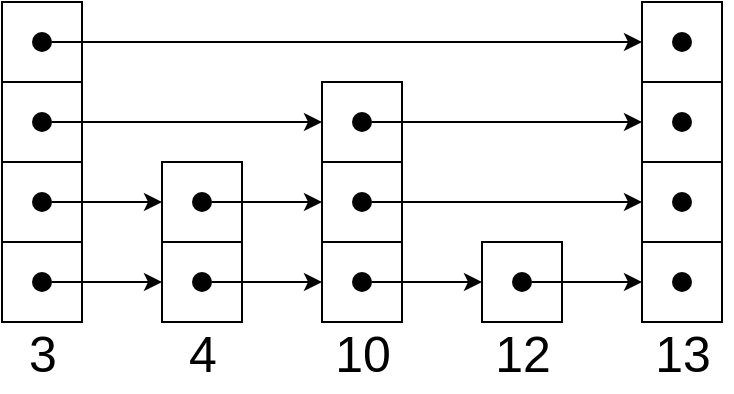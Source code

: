 <mxfile version="21.2.8" type="device" pages="3">
  <diagram id="26P1nS-UY8O582c0YBtW" name="Skiplist">
    <mxGraphModel dx="1418" dy="828" grid="1" gridSize="10" guides="1" tooltips="1" connect="1" arrows="1" fold="1" page="1" pageScale="1" pageWidth="1100" pageHeight="850" math="0" shadow="0">
      <root>
        <mxCell id="0" />
        <mxCell id="1" value="node" style="locked=1;" parent="0" />
        <mxCell id="CtYc6z3GJh8hig1fCwQO-34" value="" style="group" parent="1" vertex="1" connectable="0">
          <mxGeometry x="160" y="320" width="40" height="40" as="geometry" />
        </mxCell>
        <mxCell id="CtYc6z3GJh8hig1fCwQO-35" value="" style="whiteSpace=wrap;html=1;aspect=fixed;" parent="CtYc6z3GJh8hig1fCwQO-34" vertex="1">
          <mxGeometry width="40" height="40" as="geometry" />
        </mxCell>
        <mxCell id="CtYc6z3GJh8hig1fCwQO-36" value="" style="shape=ellipse;fillColor=#000000;strokeColor=none;html=1;sketch=0;" parent="CtYc6z3GJh8hig1fCwQO-34" vertex="1">
          <mxGeometry x="15" y="15" width="10" height="10" as="geometry" />
        </mxCell>
        <mxCell id="CtYc6z3GJh8hig1fCwQO-37" value="" style="group" parent="1" vertex="1" connectable="0">
          <mxGeometry x="160" y="360" width="40" height="40" as="geometry" />
        </mxCell>
        <mxCell id="CtYc6z3GJh8hig1fCwQO-38" value="" style="whiteSpace=wrap;html=1;aspect=fixed;" parent="CtYc6z3GJh8hig1fCwQO-37" vertex="1">
          <mxGeometry width="40" height="40" as="geometry" />
        </mxCell>
        <mxCell id="CtYc6z3GJh8hig1fCwQO-39" value="" style="shape=ellipse;fillColor=#000000;strokeColor=none;html=1;sketch=0;" parent="CtYc6z3GJh8hig1fCwQO-37" vertex="1">
          <mxGeometry x="15" y="15" width="10" height="10" as="geometry" />
        </mxCell>
        <mxCell id="CtYc6z3GJh8hig1fCwQO-40" value="" style="group" parent="1" vertex="1" connectable="0">
          <mxGeometry x="160" y="400" width="40" height="40" as="geometry" />
        </mxCell>
        <mxCell id="CtYc6z3GJh8hig1fCwQO-41" value="" style="whiteSpace=wrap;html=1;aspect=fixed;" parent="CtYc6z3GJh8hig1fCwQO-40" vertex="1">
          <mxGeometry width="40" height="40" as="geometry" />
        </mxCell>
        <mxCell id="CtYc6z3GJh8hig1fCwQO-42" value="" style="shape=ellipse;fillColor=#000000;strokeColor=none;html=1;sketch=0;" parent="CtYc6z3GJh8hig1fCwQO-40" vertex="1">
          <mxGeometry x="15" y="15" width="10" height="10" as="geometry" />
        </mxCell>
        <mxCell id="CtYc6z3GJh8hig1fCwQO-45" value="" style="group" parent="1" vertex="1" connectable="0">
          <mxGeometry x="160" y="440" width="40" height="40" as="geometry" />
        </mxCell>
        <mxCell id="CtYc6z3GJh8hig1fCwQO-46" value="" style="whiteSpace=wrap;html=1;aspect=fixed;" parent="CtYc6z3GJh8hig1fCwQO-45" vertex="1">
          <mxGeometry width="40" height="40" as="geometry" />
        </mxCell>
        <mxCell id="CtYc6z3GJh8hig1fCwQO-47" value="" style="shape=ellipse;fillColor=#000000;strokeColor=none;html=1;sketch=0;" parent="CtYc6z3GJh8hig1fCwQO-45" vertex="1">
          <mxGeometry x="15" y="15" width="10" height="10" as="geometry" />
        </mxCell>
        <mxCell id="CtYc6z3GJh8hig1fCwQO-57" value="" style="group" parent="1" vertex="1" connectable="0">
          <mxGeometry x="240" y="400" width="40" height="40" as="geometry" />
        </mxCell>
        <mxCell id="CtYc6z3GJh8hig1fCwQO-58" value="" style="whiteSpace=wrap;html=1;aspect=fixed;" parent="CtYc6z3GJh8hig1fCwQO-57" vertex="1">
          <mxGeometry width="40" height="40" as="geometry" />
        </mxCell>
        <mxCell id="CtYc6z3GJh8hig1fCwQO-59" value="" style="shape=ellipse;fillColor=#000000;strokeColor=none;html=1;sketch=0;" parent="CtYc6z3GJh8hig1fCwQO-57" vertex="1">
          <mxGeometry x="15" y="15" width="10" height="10" as="geometry" />
        </mxCell>
        <mxCell id="CtYc6z3GJh8hig1fCwQO-60" value="" style="group" parent="1" vertex="1" connectable="0">
          <mxGeometry x="240" y="440" width="40" height="40" as="geometry" />
        </mxCell>
        <mxCell id="CtYc6z3GJh8hig1fCwQO-61" value="" style="whiteSpace=wrap;html=1;aspect=fixed;" parent="CtYc6z3GJh8hig1fCwQO-60" vertex="1">
          <mxGeometry width="40" height="40" as="geometry" />
        </mxCell>
        <mxCell id="CtYc6z3GJh8hig1fCwQO-62" value="" style="shape=ellipse;fillColor=#000000;strokeColor=none;html=1;sketch=0;" parent="CtYc6z3GJh8hig1fCwQO-60" vertex="1">
          <mxGeometry x="15" y="15" width="10" height="10" as="geometry" />
        </mxCell>
        <mxCell id="CtYc6z3GJh8hig1fCwQO-69" value="" style="group" parent="1" vertex="1" connectable="0">
          <mxGeometry x="320" y="360" width="40" height="40" as="geometry" />
        </mxCell>
        <mxCell id="CtYc6z3GJh8hig1fCwQO-70" value="" style="whiteSpace=wrap;html=1;aspect=fixed;" parent="CtYc6z3GJh8hig1fCwQO-69" vertex="1">
          <mxGeometry width="40" height="40" as="geometry" />
        </mxCell>
        <mxCell id="CtYc6z3GJh8hig1fCwQO-71" value="" style="shape=ellipse;fillColor=#000000;strokeColor=none;html=1;sketch=0;" parent="CtYc6z3GJh8hig1fCwQO-69" vertex="1">
          <mxGeometry x="15" y="15" width="10" height="10" as="geometry" />
        </mxCell>
        <mxCell id="CtYc6z3GJh8hig1fCwQO-72" value="" style="group" parent="1" vertex="1" connectable="0">
          <mxGeometry x="320" y="400" width="40" height="40" as="geometry" />
        </mxCell>
        <mxCell id="CtYc6z3GJh8hig1fCwQO-73" value="" style="whiteSpace=wrap;html=1;aspect=fixed;" parent="CtYc6z3GJh8hig1fCwQO-72" vertex="1">
          <mxGeometry width="40" height="40" as="geometry" />
        </mxCell>
        <mxCell id="CtYc6z3GJh8hig1fCwQO-74" value="" style="shape=ellipse;fillColor=#000000;strokeColor=none;html=1;sketch=0;" parent="CtYc6z3GJh8hig1fCwQO-72" vertex="1">
          <mxGeometry x="15" y="15" width="10" height="10" as="geometry" />
        </mxCell>
        <mxCell id="CtYc6z3GJh8hig1fCwQO-75" value="" style="group" parent="1" vertex="1" connectable="0">
          <mxGeometry x="320" y="440" width="40" height="40" as="geometry" />
        </mxCell>
        <mxCell id="CtYc6z3GJh8hig1fCwQO-76" value="" style="whiteSpace=wrap;html=1;aspect=fixed;" parent="CtYc6z3GJh8hig1fCwQO-75" vertex="1">
          <mxGeometry width="40" height="40" as="geometry" />
        </mxCell>
        <mxCell id="CtYc6z3GJh8hig1fCwQO-77" value="" style="shape=ellipse;fillColor=#000000;strokeColor=none;html=1;sketch=0;" parent="CtYc6z3GJh8hig1fCwQO-75" vertex="1">
          <mxGeometry x="15" y="15" width="10" height="10" as="geometry" />
        </mxCell>
        <mxCell id="CtYc6z3GJh8hig1fCwQO-90" value="" style="group" parent="1" vertex="1" connectable="0">
          <mxGeometry x="400" y="440" width="40" height="40" as="geometry" />
        </mxCell>
        <mxCell id="CtYc6z3GJh8hig1fCwQO-91" value="" style="whiteSpace=wrap;html=1;aspect=fixed;" parent="CtYc6z3GJh8hig1fCwQO-90" vertex="1">
          <mxGeometry width="40" height="40" as="geometry" />
        </mxCell>
        <mxCell id="CtYc6z3GJh8hig1fCwQO-92" value="" style="shape=ellipse;fillColor=#000000;strokeColor=none;html=1;sketch=0;" parent="CtYc6z3GJh8hig1fCwQO-90" vertex="1">
          <mxGeometry x="15" y="15" width="10" height="10" as="geometry" />
        </mxCell>
        <mxCell id="CtYc6z3GJh8hig1fCwQO-96" value="" style="group" parent="1" vertex="1" connectable="0">
          <mxGeometry x="480" y="320" width="40" height="40" as="geometry" />
        </mxCell>
        <mxCell id="CtYc6z3GJh8hig1fCwQO-97" value="" style="whiteSpace=wrap;html=1;aspect=fixed;" parent="CtYc6z3GJh8hig1fCwQO-96" vertex="1">
          <mxGeometry width="40" height="40" as="geometry" />
        </mxCell>
        <mxCell id="CtYc6z3GJh8hig1fCwQO-98" value="" style="shape=ellipse;fillColor=#000000;strokeColor=none;html=1;sketch=0;" parent="CtYc6z3GJh8hig1fCwQO-96" vertex="1">
          <mxGeometry x="15" y="15" width="10" height="10" as="geometry" />
        </mxCell>
        <mxCell id="CtYc6z3GJh8hig1fCwQO-99" value="" style="group" parent="1" vertex="1" connectable="0">
          <mxGeometry x="480" y="360" width="40" height="40" as="geometry" />
        </mxCell>
        <mxCell id="CtYc6z3GJh8hig1fCwQO-100" value="" style="whiteSpace=wrap;html=1;aspect=fixed;" parent="CtYc6z3GJh8hig1fCwQO-99" vertex="1">
          <mxGeometry width="40" height="40" as="geometry" />
        </mxCell>
        <mxCell id="CtYc6z3GJh8hig1fCwQO-101" value="" style="shape=ellipse;fillColor=#000000;strokeColor=none;html=1;sketch=0;" parent="CtYc6z3GJh8hig1fCwQO-99" vertex="1">
          <mxGeometry x="15" y="15" width="10" height="10" as="geometry" />
        </mxCell>
        <mxCell id="CtYc6z3GJh8hig1fCwQO-102" value="" style="group" parent="1" vertex="1" connectable="0">
          <mxGeometry x="480" y="400" width="40" height="40" as="geometry" />
        </mxCell>
        <mxCell id="CtYc6z3GJh8hig1fCwQO-103" value="" style="whiteSpace=wrap;html=1;aspect=fixed;" parent="CtYc6z3GJh8hig1fCwQO-102" vertex="1">
          <mxGeometry width="40" height="40" as="geometry" />
        </mxCell>
        <mxCell id="CtYc6z3GJh8hig1fCwQO-104" value="" style="shape=ellipse;fillColor=#000000;strokeColor=none;html=1;sketch=0;" parent="CtYc6z3GJh8hig1fCwQO-102" vertex="1">
          <mxGeometry x="15" y="15" width="10" height="10" as="geometry" />
        </mxCell>
        <mxCell id="CtYc6z3GJh8hig1fCwQO-105" value="" style="group" parent="1" vertex="1" connectable="0">
          <mxGeometry x="480" y="440" width="40" height="40" as="geometry" />
        </mxCell>
        <mxCell id="CtYc6z3GJh8hig1fCwQO-106" value="" style="whiteSpace=wrap;html=1;aspect=fixed;" parent="CtYc6z3GJh8hig1fCwQO-105" vertex="1">
          <mxGeometry width="40" height="40" as="geometry" />
        </mxCell>
        <mxCell id="CtYc6z3GJh8hig1fCwQO-107" value="" style="shape=ellipse;fillColor=#000000;strokeColor=none;html=1;sketch=0;" parent="CtYc6z3GJh8hig1fCwQO-105" vertex="1">
          <mxGeometry x="15" y="15" width="10" height="10" as="geometry" />
        </mxCell>
        <mxCell id="CtYc6z3GJh8hig1fCwQO-123" value="3" style="text;html=1;align=center;verticalAlign=middle;resizable=0;points=[];autosize=1;strokeColor=none;fillColor=none;fontSize=25;" parent="1" vertex="1">
          <mxGeometry x="160" y="475" width="40" height="40" as="geometry" />
        </mxCell>
        <mxCell id="CtYc6z3GJh8hig1fCwQO-124" value="4" style="text;html=1;align=center;verticalAlign=middle;resizable=0;points=[];autosize=1;strokeColor=none;fillColor=none;fontSize=25;" parent="1" vertex="1">
          <mxGeometry x="240" y="475" width="40" height="40" as="geometry" />
        </mxCell>
        <mxCell id="CtYc6z3GJh8hig1fCwQO-125" value="10" style="text;html=1;align=center;verticalAlign=middle;resizable=0;points=[];autosize=1;strokeColor=none;fillColor=none;fontSize=25;" parent="1" vertex="1">
          <mxGeometry x="315" y="475" width="50" height="40" as="geometry" />
        </mxCell>
        <mxCell id="CtYc6z3GJh8hig1fCwQO-126" value="12" style="text;html=1;align=center;verticalAlign=middle;resizable=0;points=[];autosize=1;strokeColor=none;fillColor=none;fontSize=25;" parent="1" vertex="1">
          <mxGeometry x="395" y="475" width="50" height="40" as="geometry" />
        </mxCell>
        <mxCell id="CtYc6z3GJh8hig1fCwQO-127" value="13" style="text;html=1;align=center;verticalAlign=middle;resizable=0;points=[];autosize=1;strokeColor=none;fillColor=none;fontSize=25;" parent="1" vertex="1">
          <mxGeometry x="475" y="475" width="50" height="40" as="geometry" />
        </mxCell>
        <mxCell id="CtYc6z3GJh8hig1fCwQO-28" value="pointers" style="locked=1;" parent="0" />
        <mxCell id="CtYc6z3GJh8hig1fCwQO-111" style="edgeStyle=orthogonalEdgeStyle;rounded=0;orthogonalLoop=1;jettySize=auto;html=1;exitX=1;exitY=0.5;exitDx=0;exitDy=0;" parent="CtYc6z3GJh8hig1fCwQO-28" source="CtYc6z3GJh8hig1fCwQO-36" target="CtYc6z3GJh8hig1fCwQO-97" edge="1">
          <mxGeometry relative="1" as="geometry" />
        </mxCell>
        <mxCell id="CtYc6z3GJh8hig1fCwQO-112" style="edgeStyle=orthogonalEdgeStyle;rounded=0;orthogonalLoop=1;jettySize=auto;html=1;exitX=1;exitY=0.5;exitDx=0;exitDy=0;" parent="CtYc6z3GJh8hig1fCwQO-28" source="CtYc6z3GJh8hig1fCwQO-39" target="CtYc6z3GJh8hig1fCwQO-70" edge="1">
          <mxGeometry relative="1" as="geometry" />
        </mxCell>
        <mxCell id="CtYc6z3GJh8hig1fCwQO-113" style="edgeStyle=orthogonalEdgeStyle;rounded=0;orthogonalLoop=1;jettySize=auto;html=1;exitX=1;exitY=0.5;exitDx=0;exitDy=0;entryX=0;entryY=0.5;entryDx=0;entryDy=0;" parent="CtYc6z3GJh8hig1fCwQO-28" source="CtYc6z3GJh8hig1fCwQO-71" target="CtYc6z3GJh8hig1fCwQO-100" edge="1">
          <mxGeometry relative="1" as="geometry" />
        </mxCell>
        <mxCell id="CtYc6z3GJh8hig1fCwQO-115" style="edgeStyle=orthogonalEdgeStyle;rounded=0;orthogonalLoop=1;jettySize=auto;html=1;exitX=1;exitY=0.5;exitDx=0;exitDy=0;" parent="CtYc6z3GJh8hig1fCwQO-28" source="CtYc6z3GJh8hig1fCwQO-42" target="CtYc6z3GJh8hig1fCwQO-58" edge="1">
          <mxGeometry relative="1" as="geometry" />
        </mxCell>
        <mxCell id="CtYc6z3GJh8hig1fCwQO-117" style="edgeStyle=orthogonalEdgeStyle;rounded=0;orthogonalLoop=1;jettySize=auto;html=1;exitX=1;exitY=0.5;exitDx=0;exitDy=0;entryX=0;entryY=0.5;entryDx=0;entryDy=0;" parent="CtYc6z3GJh8hig1fCwQO-28" source="CtYc6z3GJh8hig1fCwQO-59" target="CtYc6z3GJh8hig1fCwQO-73" edge="1">
          <mxGeometry relative="1" as="geometry" />
        </mxCell>
        <mxCell id="CtYc6z3GJh8hig1fCwQO-118" style="edgeStyle=orthogonalEdgeStyle;rounded=0;orthogonalLoop=1;jettySize=auto;html=1;exitX=1;exitY=0.5;exitDx=0;exitDy=0;entryX=0;entryY=0.5;entryDx=0;entryDy=0;" parent="CtYc6z3GJh8hig1fCwQO-28" source="CtYc6z3GJh8hig1fCwQO-74" target="CtYc6z3GJh8hig1fCwQO-103" edge="1">
          <mxGeometry relative="1" as="geometry" />
        </mxCell>
        <mxCell id="CtYc6z3GJh8hig1fCwQO-119" style="edgeStyle=orthogonalEdgeStyle;rounded=0;orthogonalLoop=1;jettySize=auto;html=1;exitX=1;exitY=0.5;exitDx=0;exitDy=0;entryX=0;entryY=0.5;entryDx=0;entryDy=0;" parent="CtYc6z3GJh8hig1fCwQO-28" source="CtYc6z3GJh8hig1fCwQO-47" target="CtYc6z3GJh8hig1fCwQO-61" edge="1">
          <mxGeometry relative="1" as="geometry" />
        </mxCell>
        <mxCell id="CtYc6z3GJh8hig1fCwQO-120" style="edgeStyle=orthogonalEdgeStyle;rounded=0;orthogonalLoop=1;jettySize=auto;html=1;exitX=1;exitY=0.5;exitDx=0;exitDy=0;" parent="CtYc6z3GJh8hig1fCwQO-28" source="CtYc6z3GJh8hig1fCwQO-62" target="CtYc6z3GJh8hig1fCwQO-76" edge="1">
          <mxGeometry relative="1" as="geometry" />
        </mxCell>
        <mxCell id="CtYc6z3GJh8hig1fCwQO-121" style="edgeStyle=orthogonalEdgeStyle;rounded=0;orthogonalLoop=1;jettySize=auto;html=1;exitX=1;exitY=0.5;exitDx=0;exitDy=0;" parent="CtYc6z3GJh8hig1fCwQO-28" source="CtYc6z3GJh8hig1fCwQO-77" target="CtYc6z3GJh8hig1fCwQO-91" edge="1">
          <mxGeometry relative="1" as="geometry" />
        </mxCell>
        <mxCell id="CtYc6z3GJh8hig1fCwQO-122" style="edgeStyle=orthogonalEdgeStyle;rounded=0;orthogonalLoop=1;jettySize=auto;html=1;exitX=1;exitY=0.5;exitDx=0;exitDy=0;entryX=0;entryY=0.5;entryDx=0;entryDy=0;" parent="CtYc6z3GJh8hig1fCwQO-28" source="CtYc6z3GJh8hig1fCwQO-92" target="CtYc6z3GJh8hig1fCwQO-106" edge="1">
          <mxGeometry relative="1" as="geometry" />
        </mxCell>
      </root>
    </mxGraphModel>
  </diagram>
  <diagram id="HtyANLdsjW-GkI9iGdCR" name="RCU">
    <mxGraphModel dx="1418" dy="828" grid="1" gridSize="10" guides="1" tooltips="1" connect="1" arrows="1" fold="1" page="1" pageScale="1" pageWidth="1100" pageHeight="850" math="0" shadow="0">
      <root>
        <mxCell id="0" />
        <mxCell id="1" parent="0" />
        <mxCell id="ghas_VMqyISU4I0DDxJF-7" style="edgeStyle=none;rounded=0;orthogonalLoop=1;jettySize=auto;html=1;entryX=0.5;entryY=0;entryDx=0;entryDy=0;strokeWidth=3;fontSize=25;" parent="1" target="ghas_VMqyISU4I0DDxJF-13" edge="1">
          <mxGeometry relative="1" as="geometry">
            <mxPoint x="209.787" y="284.0" as="sourcePoint" />
          </mxGeometry>
        </mxCell>
        <mxCell id="ghas_VMqyISU4I0DDxJF-8" value="" style="shape=ellipse;strokeColor=none;html=1;fillColor=#000000;fontSize=25;container=0;" parent="1" vertex="1">
          <mxGeometry x="201.064" y="274.667" width="17.447" height="18.667" as="geometry" />
        </mxCell>
        <mxCell id="ghas_VMqyISU4I0DDxJF-11" value="Reader" style="ellipse;whiteSpace=wrap;html=1;aspect=fixed;fillColor=#FFFFFF;fontSize=25;container=0;" parent="1" vertex="1">
          <mxGeometry x="462.77" y="386.67" width="83.33" height="83.33" as="geometry" />
        </mxCell>
        <mxCell id="ghas_VMqyISU4I0DDxJF-12" value="1 (Stale)" style="rounded=1;whiteSpace=wrap;html=1;fillColor=#FFFFFF;fontSize=25;container=0;" parent="1" vertex="1">
          <mxGeometry x="358.085" y="256" width="104.681" height="56.0" as="geometry" />
        </mxCell>
        <mxCell id="ghas_VMqyISU4I0DDxJF-13" value="2 (New)" style="rounded=1;whiteSpace=wrap;html=1;fillColor=#FFFFFF;fontSize=25;container=0;" parent="1" vertex="1">
          <mxGeometry x="174.894" y="405.333" width="104.681" height="56.0" as="geometry" />
        </mxCell>
        <mxCell id="ghas_VMqyISU4I0DDxJF-31" value="global_ptr" style="text;html=1;strokeColor=none;fillColor=none;align=center;verticalAlign=middle;whiteSpace=wrap;rounded=0;fontSize=25;container=0;" parent="1" vertex="1">
          <mxGeometry x="140" y="237.333" width="139.574" height="37.333" as="geometry" />
        </mxCell>
        <mxCell id="ghas_VMqyISU4I0DDxJF-10" style="edgeStyle=none;rounded=0;orthogonalLoop=1;jettySize=auto;html=1;exitX=0;exitY=0;exitDx=0;exitDy=0;entryX=0.5;entryY=1;entryDx=0;entryDy=0;strokeWidth=3;fontSize=25;" parent="1" source="ghas_VMqyISU4I0DDxJF-11" target="ghas_VMqyISU4I0DDxJF-12" edge="1">
          <mxGeometry relative="1" as="geometry" />
        </mxCell>
        <mxCell id="ghas_VMqyISU4I0DDxJF-35" value="" style="endArrow=classic;html=1;rounded=0;exitX=1;exitY=0.5;exitDx=0;exitDy=0;entryX=0;entryY=0.5;entryDx=0;entryDy=0;dashed=1;fontSize=25;strokeWidth=3;" parent="1" source="ghas_VMqyISU4I0DDxJF-8" target="ghas_VMqyISU4I0DDxJF-12" edge="1">
          <mxGeometry width="50" height="50" relative="1" as="geometry">
            <mxPoint x="244.681" y="293.333" as="sourcePoint" />
            <mxPoint x="366.809" y="368" as="targetPoint" />
          </mxGeometry>
        </mxCell>
        <mxCell id="ghas_VMqyISU4I0DDxJF-36" value="" style="html=1;shadow=0;dashed=0;align=center;verticalAlign=middle;shape=mxgraph.arrows2.jumpInArrow;dy=15;dx=38;arrowHead=55;strokeColor=default;fillColor=default;rotation=-210;fontSize=25;container=0;" parent="1" vertex="1">
          <mxGeometry x="218.511" y="330.667" width="157.021" height="74.667" as="geometry" />
        </mxCell>
        <mxCell id="ghas_VMqyISU4I0DDxJF-37" value="&lt;span style=&quot;background-color: rgb(255, 255, 255); font-size: 25px;&quot;&gt;Atomic&lt;/span&gt;&lt;br style=&quot;font-size: 25px;&quot;&gt;&lt;span style=&quot;background-color: rgb(255, 255, 255); font-size: 25px;&quot;&gt;Operation&lt;/span&gt;" style="text;html=1;align=center;verticalAlign=middle;resizable=0;points=[];autosize=1;strokeColor=none;fillColor=none;fontSize=25;container=0;" parent="1" vertex="1">
          <mxGeometry x="259.997" y="329.997" width="130" height="70" as="geometry" />
        </mxCell>
        <mxCell id="ghas_VMqyISU4I0DDxJF-38" value="free" style="html=1;verticalLabelPosition=middle;labelBackgroundColor=none;verticalAlign=bottom;shadow=0;dashed=0;strokeWidth=2;shape=mxgraph.ios7.misc.delete;fillColor=#ff0000;strokeColor=default;sketch=0;fontSize=25;container=0;labelPosition=center;align=center;" parent="1" vertex="1">
          <mxGeometry x="462.766" y="218.67" width="69.787" height="74.667" as="geometry" />
        </mxCell>
        <mxCell id="ghas_VMqyISU4I0DDxJF-40" value="3" style="ellipse;whiteSpace=wrap;html=1;aspect=fixed;labelBackgroundColor=none;strokeColor=default;fontSize=25;fillColor=#33FFFF;" parent="1" vertex="1">
          <mxGeometry x="440" y="226" width="30" height="30" as="geometry" />
        </mxCell>
        <mxCell id="ghas_VMqyISU4I0DDxJF-41" value="1" style="ellipse;whiteSpace=wrap;html=1;aspect=fixed;labelBackgroundColor=none;strokeColor=default;fontSize=25;fillColor=#33FFFF;" parent="1" vertex="1">
          <mxGeometry x="160" y="450.0" width="30" height="30" as="geometry" />
        </mxCell>
        <mxCell id="ghas_VMqyISU4I0DDxJF-42" value="2" style="ellipse;whiteSpace=wrap;html=1;aspect=fixed;labelBackgroundColor=none;strokeColor=default;fontSize=25;fillColor=#33FFFF;" parent="1" vertex="1">
          <mxGeometry x="249.57" y="330.67" width="30" height="30" as="geometry" />
        </mxCell>
      </root>
    </mxGraphModel>
  </diagram>
  <diagram id="uphw1AqxE0x7XquXM5oC" name="MV-RLU">
    <mxGraphModel dx="1418" dy="828" grid="1" gridSize="10" guides="1" tooltips="1" connect="1" arrows="1" fold="1" page="1" pageScale="1" pageWidth="1100" pageHeight="850" math="0" shadow="0">
      <root>
        <mxCell id="0" />
        <mxCell id="1" value="log" style="locked=1;" parent="0" />
        <mxCell id="mtELaRP0LzYA_vTyB1si-15" value="T2 log" style="rounded=1;whiteSpace=wrap;html=1;labelBackgroundColor=none;strokeColor=default;fontSize=25;align=left;" parent="1" vertex="1">
          <mxGeometry x="260" y="280" width="260" height="80" as="geometry" />
        </mxCell>
        <mxCell id="mtELaRP0LzYA_vTyB1si-16" value="T1 log" style="rounded=1;whiteSpace=wrap;html=1;labelBackgroundColor=none;strokeColor=default;fontSize=25;align=left;" parent="1" vertex="1">
          <mxGeometry x="260" y="170" width="260" height="80" as="geometry" />
        </mxCell>
        <mxCell id="eqQZ3-OeXB-6L2m80v3y-13" value="T3 log" style="rounded=1;whiteSpace=wrap;html=1;labelBackgroundColor=none;strokeColor=default;fontSize=25;align=left;" parent="1" vertex="1">
          <mxGeometry x="260" y="520" width="260" height="80" as="geometry" />
        </mxCell>
        <mxCell id="mtELaRP0LzYA_vTyB1si-9" value="nodes" style="locked=1;" parent="0" />
        <mxCell id="mtELaRP0LzYA_vTyB1si-17" style="edgeStyle=orthogonalEdgeStyle;rounded=0;orthogonalLoop=1;jettySize=auto;html=1;exitX=0.5;exitY=0;exitDx=0;exitDy=0;entryX=0.5;entryY=1;entryDx=0;entryDy=0;strokeWidth=3;fontSize=25;fillColor=#dae8fc;strokeColor=#6c8ebf;" parent="mtELaRP0LzYA_vTyB1si-9" source="mtELaRP0LzYA_vTyB1si-10" target="mtELaRP0LzYA_vTyB1si-12" edge="1">
          <mxGeometry relative="1" as="geometry" />
        </mxCell>
        <mxCell id="eqQZ3-OeXB-6L2m80v3y-18" style="edgeStyle=orthogonalEdgeStyle;rounded=0;orthogonalLoop=1;jettySize=auto;html=1;exitX=0.5;exitY=1;exitDx=0;exitDy=0;entryX=0.5;entryY=0;entryDx=0;entryDy=0;strokeWidth=3;fontSize=20;fillColor=#fa6800;strokeColor=#C73500;sketch=1;startArrow=none;" parent="mtELaRP0LzYA_vTyB1si-9" source="eqQZ3-OeXB-6L2m80v3y-19" target="eqQZ3-OeXB-6L2m80v3y-17" edge="1">
          <mxGeometry relative="1" as="geometry" />
        </mxCell>
        <mxCell id="mtELaRP0LzYA_vTyB1si-10" value="B" style="rounded=1;whiteSpace=wrap;html=1;labelBackgroundColor=none;strokeColor=default;fontSize=25;" parent="mtELaRP0LzYA_vTyB1si-9" vertex="1">
          <mxGeometry x="360" y="400" width="90" height="50" as="geometry" />
        </mxCell>
        <mxCell id="mtELaRP0LzYA_vTyB1si-18" style="edgeStyle=orthogonalEdgeStyle;rounded=0;orthogonalLoop=1;jettySize=auto;html=1;exitX=0.5;exitY=0;exitDx=0;exitDy=0;entryX=0.5;entryY=1;entryDx=0;entryDy=0;strokeWidth=3;fontSize=25;fillColor=#dae8fc;strokeColor=#6c8ebf;" parent="mtELaRP0LzYA_vTyB1si-9" source="mtELaRP0LzYA_vTyB1si-12" target="mtELaRP0LzYA_vTyB1si-14" edge="1">
          <mxGeometry relative="1" as="geometry" />
        </mxCell>
        <mxCell id="mtELaRP0LzYA_vTyB1si-12" value="B&quot;" style="rounded=1;whiteSpace=wrap;html=1;labelBackgroundColor=none;strokeColor=default;fontSize=25;" parent="mtELaRP0LzYA_vTyB1si-9" vertex="1">
          <mxGeometry x="360" y="295" width="90" height="50" as="geometry" />
        </mxCell>
        <mxCell id="mtELaRP0LzYA_vTyB1si-14" value="B&#39;" style="rounded=1;whiteSpace=wrap;html=1;labelBackgroundColor=none;strokeColor=default;fontSize=25;" parent="mtELaRP0LzYA_vTyB1si-9" vertex="1">
          <mxGeometry x="360" y="185" width="90" height="50" as="geometry" />
        </mxCell>
        <mxCell id="pqhv2x59xE6C3hau8lDZ-3" style="edgeStyle=orthogonalEdgeStyle;rounded=0;orthogonalLoop=1;jettySize=auto;html=1;exitX=1;exitY=0.5;exitDx=0;exitDy=0;entryX=0;entryY=0.5;entryDx=0;entryDy=0;strokeWidth=3;fontSize=25;" parent="mtELaRP0LzYA_vTyB1si-9" source="pqhv2x59xE6C3hau8lDZ-1" target="mtELaRP0LzYA_vTyB1si-10" edge="1">
          <mxGeometry relative="1" as="geometry" />
        </mxCell>
        <mxCell id="pqhv2x59xE6C3hau8lDZ-1" value="" style="shape=ellipse;strokeColor=none;html=1;fillColor=#000000;fontSize=25;container=0;" parent="mtELaRP0LzYA_vTyB1si-9" vertex="1">
          <mxGeometry x="181.064" y="416.337" width="17.447" height="18.667" as="geometry" />
        </mxCell>
        <mxCell id="pqhv2x59xE6C3hau8lDZ-2" value="global_ptr" style="text;html=1;strokeColor=none;fillColor=none;align=center;verticalAlign=middle;whiteSpace=wrap;rounded=0;fontSize=25;container=0;" parent="mtELaRP0LzYA_vTyB1si-9" vertex="1">
          <mxGeometry x="120" y="379.003" width="139.574" height="37.333" as="geometry" />
        </mxCell>
        <mxCell id="eqQZ3-OeXB-6L2m80v3y-17" value="B&quot;-&amp;gt; B&quot;&#39;" style="rounded=1;whiteSpace=wrap;html=1;labelBackgroundColor=none;strokeColor=default;fontSize=25;" parent="mtELaRP0LzYA_vTyB1si-9" vertex="1">
          <mxGeometry x="360" y="535" width="90" height="50" as="geometry" />
        </mxCell>
        <mxCell id="eqQZ3-OeXB-6L2m80v3y-19" value="" style="sketch=0;aspect=fixed;pointerEvents=1;shadow=0;dashed=0;html=1;strokeColor=none;labelPosition=center;verticalLabelPosition=bottom;verticalAlign=top;align=center;fillColor=#00188D;shape=mxgraph.mscae.enterprise.lock;labelBackgroundColor=none;fontSize=20;" parent="mtELaRP0LzYA_vTyB1si-9" vertex="1">
          <mxGeometry x="390" y="470" width="30" height="38.46" as="geometry" />
        </mxCell>
        <mxCell id="eqQZ3-OeXB-6L2m80v3y-20" value="" style="edgeStyle=orthogonalEdgeStyle;rounded=0;orthogonalLoop=1;jettySize=auto;html=1;exitX=0.5;exitY=1;exitDx=0;exitDy=0;entryX=0.5;entryY=1;entryDx=0;entryDy=0;strokeWidth=3;fontSize=20;fillColor=#fa6800;strokeColor=#C73500;sketch=1;endArrow=none;" parent="mtELaRP0LzYA_vTyB1si-9" target="mtELaRP0LzYA_vTyB1si-10" edge="1">
          <mxGeometry relative="1" as="geometry">
            <mxPoint x="405" y="485" as="sourcePoint" />
            <mxPoint x="405" y="535" as="targetPoint" />
          </mxGeometry>
        </mxCell>
        <mxCell id="eqQZ3-OeXB-6L2m80v3y-23" value="Per Object Lock&lt;br&gt;and Write Set" style="text;html=1;align=center;verticalAlign=middle;resizable=0;points=[];autosize=1;strokeColor=none;fillColor=none;fontSize=20;" parent="mtELaRP0LzYA_vTyB1si-9" vertex="1">
          <mxGeometry x="410" y="459.23" width="170" height="60" as="geometry" />
        </mxCell>
        <mxCell id="eqQZ3-OeXB-6L2m80v3y-24" value="Version Chain" style="text;html=1;align=center;verticalAlign=middle;resizable=0;points=[];autosize=1;strokeColor=none;fillColor=none;fontSize=20;" parent="mtELaRP0LzYA_vTyB1si-9" vertex="1">
          <mxGeometry x="90" y="250" width="150" height="40" as="geometry" />
        </mxCell>
        <mxCell id="eqQZ3-OeXB-6L2m80v3y-25" value="" style="labelPosition=right;align=left;strokeWidth=3;shape=mxgraph.mockup.markup.curlyBrace;html=1;shadow=0;dashed=0;strokeColor=#000000;direction=north;labelBackgroundColor=none;fontSize=20;fillColor=#FFFFFF;" parent="mtELaRP0LzYA_vTyB1si-9" vertex="1">
          <mxGeometry x="230" y="220" width="20" height="100" as="geometry" />
        </mxCell>
        <mxCell id="pqhv2x59xE6C3hau8lDZ-4" value="time and ts" style="locked=1;" parent="0" />
        <mxCell id="pqhv2x59xE6C3hau8lDZ-7" value="&lt;font style=&quot;font-size: 20px;&quot;&gt;Write Clock&lt;br style=&quot;font-size: 20px;&quot;&gt;23&lt;/font&gt;" style="rounded=1;whiteSpace=wrap;html=1;labelBackgroundColor=none;strokeColor=#82b366;fontSize=20;fillColor=#d5e8d4;" parent="pqhv2x59xE6C3hau8lDZ-4" vertex="1">
          <mxGeometry x="460" y="170" width="120" height="60" as="geometry" />
        </mxCell>
        <mxCell id="eqQZ3-OeXB-6L2m80v3y-11" value="&lt;font style=&quot;font-size: 20px;&quot;&gt;Write Clock&lt;br style=&quot;font-size: 20px;&quot;&gt;30&lt;br style=&quot;font-size: 20px;&quot;&gt;&lt;/font&gt;" style="rounded=1;whiteSpace=wrap;html=1;labelBackgroundColor=none;strokeColor=#82b366;fontSize=20;fillColor=#d5e8d4;" parent="pqhv2x59xE6C3hau8lDZ-4" vertex="1">
          <mxGeometry x="460" y="280" width="120" height="60" as="geometry" />
        </mxCell>
        <mxCell id="eqQZ3-OeXB-6L2m80v3y-15" value="&lt;font style=&quot;font-size: 20px;&quot;&gt;Write Clock&lt;br style=&quot;font-size: 20px;&quot;&gt;INF&lt;br style=&quot;font-size: 20px;&quot;&gt;&lt;/font&gt;" style="rounded=1;whiteSpace=wrap;html=1;labelBackgroundColor=none;strokeColor=#82b366;fontSize=20;fillColor=#d5e8d4;" parent="pqhv2x59xE6C3hau8lDZ-4" vertex="1">
          <mxGeometry x="460" y="520" width="120" height="60" as="geometry" />
        </mxCell>
        <mxCell id="eqQZ3-OeXB-6L2m80v3y-26" value="T4" style="ellipse;whiteSpace=wrap;html=1;aspect=fixed;labelBackgroundColor=none;strokeColor=#6c8ebf;strokeWidth=3;fontSize=20;fillColor=#dae8fc;" parent="pqhv2x59xE6C3hau8lDZ-4" vertex="1">
          <mxGeometry x="100" y="310" width="50" height="50" as="geometry" />
        </mxCell>
        <mxCell id="eqQZ3-OeXB-6L2m80v3y-27" value="" style="curved=1;endArrow=classic;html=1;rounded=0;sketch=1;strokeWidth=3;fontSize=20;entryX=0;entryY=0.75;entryDx=0;entryDy=0;exitX=1;exitY=1;exitDx=0;exitDy=0;" parent="pqhv2x59xE6C3hau8lDZ-4" source="eqQZ3-OeXB-6L2m80v3y-26" target="mtELaRP0LzYA_vTyB1si-15" edge="1">
          <mxGeometry width="50" height="50" relative="1" as="geometry">
            <mxPoint x="160" y="380" as="sourcePoint" />
            <mxPoint x="210" y="330" as="targetPoint" />
            <Array as="points">
              <mxPoint x="210" y="380" />
              <mxPoint x="160" y="330" />
            </Array>
          </mxGeometry>
        </mxCell>
        <mxCell id="eqQZ3-OeXB-6L2m80v3y-28" value="LCK: 25" style="text;html=1;align=center;verticalAlign=middle;resizable=0;points=[];autosize=1;strokeColor=none;fillColor=none;fontSize=20;" parent="pqhv2x59xE6C3hau8lDZ-4" vertex="1">
          <mxGeometry x="75" y="350" width="100" height="40" as="geometry" />
        </mxCell>
      </root>
    </mxGraphModel>
  </diagram>
</mxfile>
